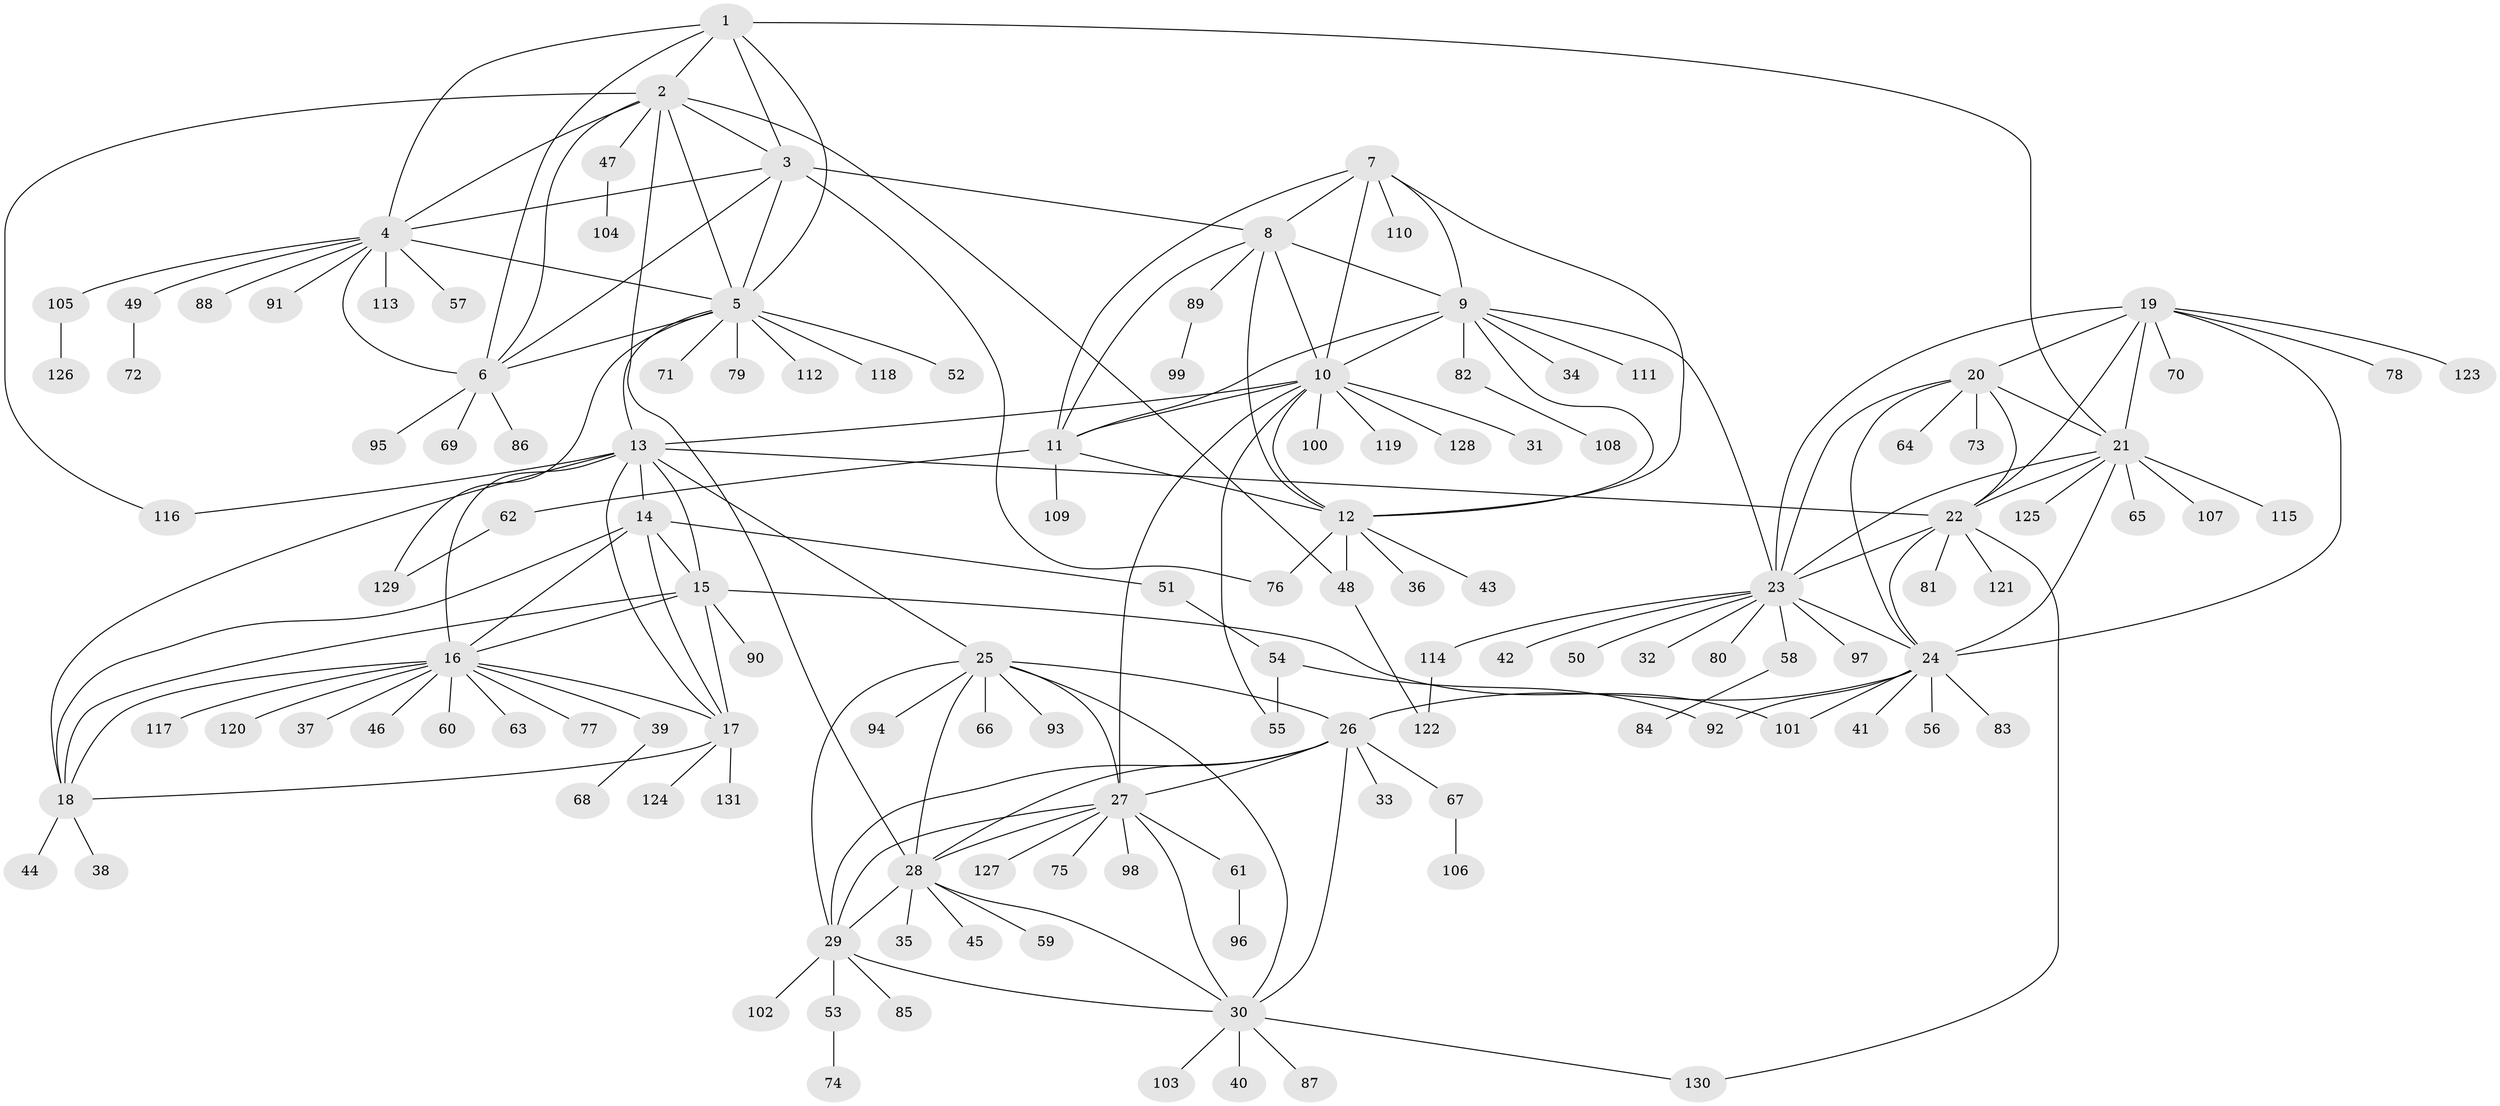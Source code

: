 // Generated by graph-tools (version 1.1) at 2025/26/03/09/25 03:26:35]
// undirected, 131 vertices, 195 edges
graph export_dot {
graph [start="1"]
  node [color=gray90,style=filled];
  1;
  2;
  3;
  4;
  5;
  6;
  7;
  8;
  9;
  10;
  11;
  12;
  13;
  14;
  15;
  16;
  17;
  18;
  19;
  20;
  21;
  22;
  23;
  24;
  25;
  26;
  27;
  28;
  29;
  30;
  31;
  32;
  33;
  34;
  35;
  36;
  37;
  38;
  39;
  40;
  41;
  42;
  43;
  44;
  45;
  46;
  47;
  48;
  49;
  50;
  51;
  52;
  53;
  54;
  55;
  56;
  57;
  58;
  59;
  60;
  61;
  62;
  63;
  64;
  65;
  66;
  67;
  68;
  69;
  70;
  71;
  72;
  73;
  74;
  75;
  76;
  77;
  78;
  79;
  80;
  81;
  82;
  83;
  84;
  85;
  86;
  87;
  88;
  89;
  90;
  91;
  92;
  93;
  94;
  95;
  96;
  97;
  98;
  99;
  100;
  101;
  102;
  103;
  104;
  105;
  106;
  107;
  108;
  109;
  110;
  111;
  112;
  113;
  114;
  115;
  116;
  117;
  118;
  119;
  120;
  121;
  122;
  123;
  124;
  125;
  126;
  127;
  128;
  129;
  130;
  131;
  1 -- 2;
  1 -- 3;
  1 -- 4;
  1 -- 5;
  1 -- 6;
  1 -- 21;
  2 -- 3;
  2 -- 4;
  2 -- 5;
  2 -- 6;
  2 -- 28;
  2 -- 47;
  2 -- 48;
  2 -- 116;
  3 -- 4;
  3 -- 5;
  3 -- 6;
  3 -- 8;
  3 -- 76;
  4 -- 5;
  4 -- 6;
  4 -- 49;
  4 -- 57;
  4 -- 88;
  4 -- 91;
  4 -- 105;
  4 -- 113;
  5 -- 6;
  5 -- 13;
  5 -- 52;
  5 -- 71;
  5 -- 79;
  5 -- 112;
  5 -- 118;
  5 -- 129;
  6 -- 69;
  6 -- 86;
  6 -- 95;
  7 -- 8;
  7 -- 9;
  7 -- 10;
  7 -- 11;
  7 -- 12;
  7 -- 110;
  8 -- 9;
  8 -- 10;
  8 -- 11;
  8 -- 12;
  8 -- 89;
  9 -- 10;
  9 -- 11;
  9 -- 12;
  9 -- 23;
  9 -- 34;
  9 -- 82;
  9 -- 111;
  10 -- 11;
  10 -- 12;
  10 -- 13;
  10 -- 27;
  10 -- 31;
  10 -- 55;
  10 -- 100;
  10 -- 119;
  10 -- 128;
  11 -- 12;
  11 -- 62;
  11 -- 109;
  12 -- 36;
  12 -- 43;
  12 -- 48;
  12 -- 76;
  13 -- 14;
  13 -- 15;
  13 -- 16;
  13 -- 17;
  13 -- 18;
  13 -- 22;
  13 -- 25;
  13 -- 116;
  14 -- 15;
  14 -- 16;
  14 -- 17;
  14 -- 18;
  14 -- 51;
  15 -- 16;
  15 -- 17;
  15 -- 18;
  15 -- 90;
  15 -- 101;
  16 -- 17;
  16 -- 18;
  16 -- 37;
  16 -- 39;
  16 -- 46;
  16 -- 60;
  16 -- 63;
  16 -- 77;
  16 -- 117;
  16 -- 120;
  17 -- 18;
  17 -- 124;
  17 -- 131;
  18 -- 38;
  18 -- 44;
  19 -- 20;
  19 -- 21;
  19 -- 22;
  19 -- 23;
  19 -- 24;
  19 -- 70;
  19 -- 78;
  19 -- 123;
  20 -- 21;
  20 -- 22;
  20 -- 23;
  20 -- 24;
  20 -- 64;
  20 -- 73;
  21 -- 22;
  21 -- 23;
  21 -- 24;
  21 -- 65;
  21 -- 107;
  21 -- 115;
  21 -- 125;
  22 -- 23;
  22 -- 24;
  22 -- 81;
  22 -- 121;
  22 -- 130;
  23 -- 24;
  23 -- 32;
  23 -- 42;
  23 -- 50;
  23 -- 58;
  23 -- 80;
  23 -- 97;
  23 -- 114;
  24 -- 26;
  24 -- 41;
  24 -- 56;
  24 -- 83;
  24 -- 92;
  24 -- 101;
  25 -- 26;
  25 -- 27;
  25 -- 28;
  25 -- 29;
  25 -- 30;
  25 -- 66;
  25 -- 93;
  25 -- 94;
  26 -- 27;
  26 -- 28;
  26 -- 29;
  26 -- 30;
  26 -- 33;
  26 -- 67;
  27 -- 28;
  27 -- 29;
  27 -- 30;
  27 -- 61;
  27 -- 75;
  27 -- 98;
  27 -- 127;
  28 -- 29;
  28 -- 30;
  28 -- 35;
  28 -- 45;
  28 -- 59;
  29 -- 30;
  29 -- 53;
  29 -- 85;
  29 -- 102;
  30 -- 40;
  30 -- 87;
  30 -- 103;
  30 -- 130;
  39 -- 68;
  47 -- 104;
  48 -- 122;
  49 -- 72;
  51 -- 54;
  53 -- 74;
  54 -- 55;
  54 -- 92;
  58 -- 84;
  61 -- 96;
  62 -- 129;
  67 -- 106;
  82 -- 108;
  89 -- 99;
  105 -- 126;
  114 -- 122;
}
